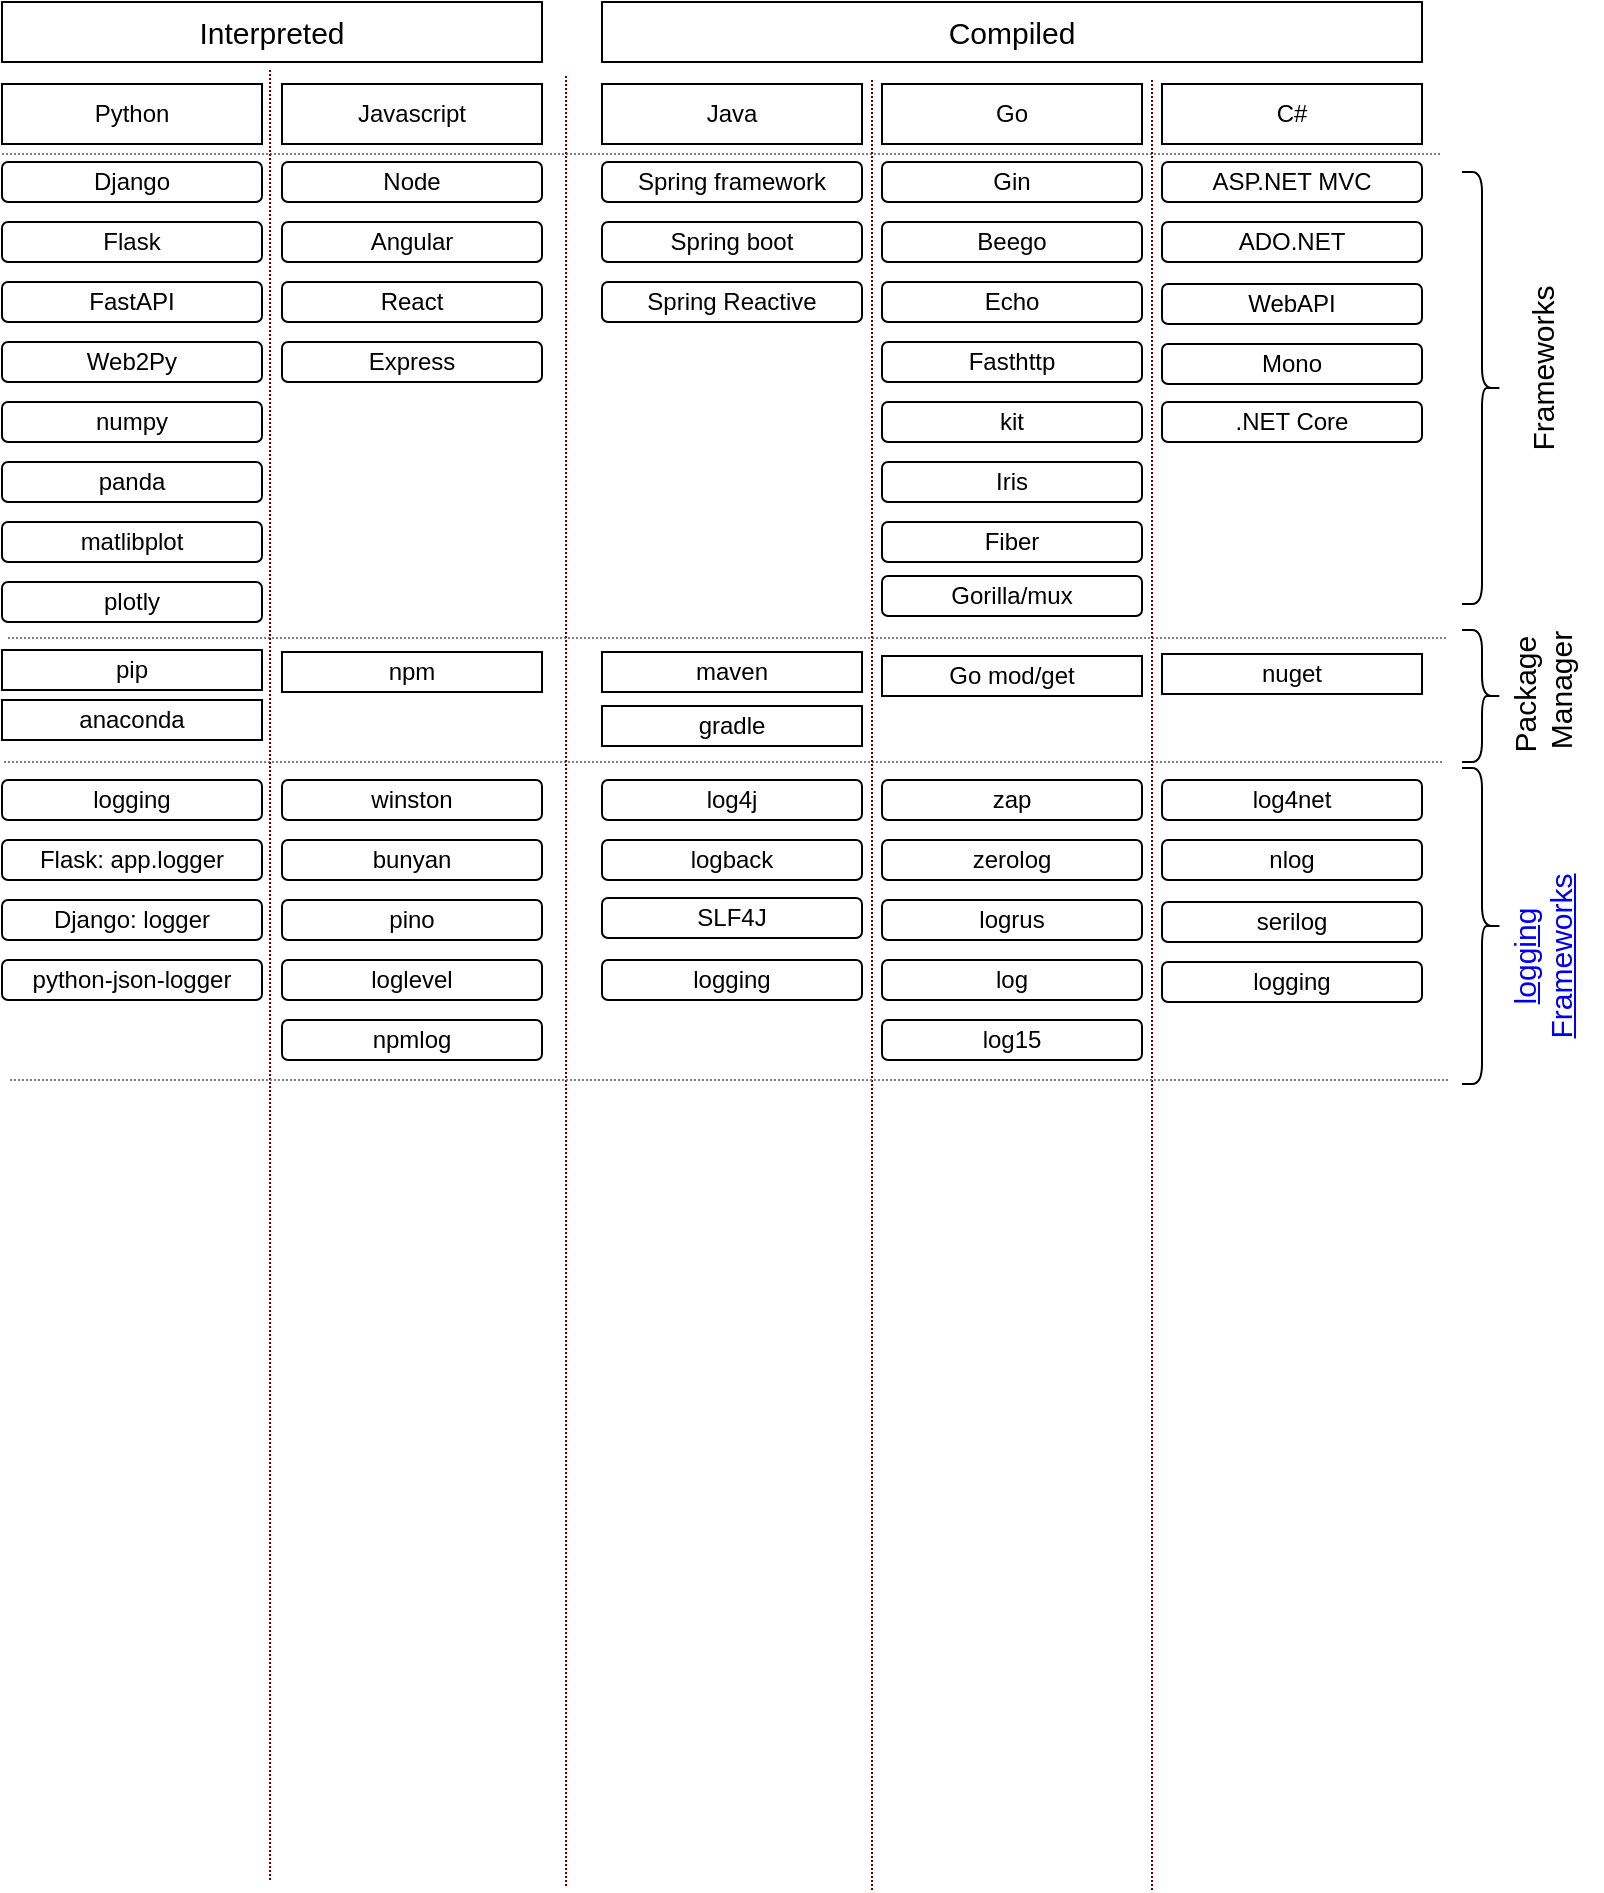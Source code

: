 <mxfile version="20.2.0" type="github">
  <diagram id="PMNg3hbKL_q1zjl2Hwt8" name="Page-1">
    <mxGraphModel dx="1186" dy="715" grid="0" gridSize="10" guides="0" tooltips="1" connect="1" arrows="1" fold="1" page="1" pageScale="1" pageWidth="850" pageHeight="1100" math="0" shadow="0">
      <root>
        <mxCell id="0" />
        <mxCell id="1" parent="0" />
        <mxCell id="mClqCRjwD7gjwosum-yE-2" value="C#" style="rounded=0;whiteSpace=wrap;html=1;" vertex="1" parent="1">
          <mxGeometry x="620" y="171" width="130" height="30" as="geometry" />
        </mxCell>
        <mxCell id="mClqCRjwD7gjwosum-yE-3" value="Python" style="rounded=0;whiteSpace=wrap;html=1;" vertex="1" parent="1">
          <mxGeometry x="40" y="171" width="130" height="30" as="geometry" />
        </mxCell>
        <mxCell id="mClqCRjwD7gjwosum-yE-4" value="Go" style="rounded=0;whiteSpace=wrap;html=1;" vertex="1" parent="1">
          <mxGeometry x="480" y="171" width="130" height="30" as="geometry" />
        </mxCell>
        <mxCell id="mClqCRjwD7gjwosum-yE-5" value="Javascript" style="rounded=0;whiteSpace=wrap;html=1;" vertex="1" parent="1">
          <mxGeometry x="180" y="171" width="130" height="30" as="geometry" />
        </mxCell>
        <mxCell id="mClqCRjwD7gjwosum-yE-7" value="Interpreted" style="rounded=0;whiteSpace=wrap;html=1;fontFamily=Helvetica;fontSize=15;" vertex="1" parent="1">
          <mxGeometry x="40" y="130" width="270" height="30" as="geometry" />
        </mxCell>
        <mxCell id="mClqCRjwD7gjwosum-yE-8" value="Java" style="rounded=0;whiteSpace=wrap;html=1;" vertex="1" parent="1">
          <mxGeometry x="340" y="171" width="130" height="30" as="geometry" />
        </mxCell>
        <mxCell id="mClqCRjwD7gjwosum-yE-10" value="Compiled" style="rounded=0;whiteSpace=wrap;html=1;fontFamily=Helvetica;fontSize=15;" vertex="1" parent="1">
          <mxGeometry x="340" y="130" width="410" height="30" as="geometry" />
        </mxCell>
        <mxCell id="mClqCRjwD7gjwosum-yE-14" value="Node" style="rounded=1;whiteSpace=wrap;html=1;fontFamily=Helvetica;fontSize=12;" vertex="1" parent="1">
          <mxGeometry x="180" y="210" width="130" height="20" as="geometry" />
        </mxCell>
        <mxCell id="mClqCRjwD7gjwosum-yE-15" value="Angular" style="rounded=1;whiteSpace=wrap;html=1;fontFamily=Helvetica;fontSize=12;" vertex="1" parent="1">
          <mxGeometry x="180" y="240" width="130" height="20" as="geometry" />
        </mxCell>
        <mxCell id="mClqCRjwD7gjwosum-yE-16" value="React" style="rounded=1;whiteSpace=wrap;html=1;fontFamily=Helvetica;fontSize=12;" vertex="1" parent="1">
          <mxGeometry x="180" y="270" width="130" height="20" as="geometry" />
        </mxCell>
        <mxCell id="mClqCRjwD7gjwosum-yE-17" value="Django" style="rounded=1;whiteSpace=wrap;html=1;fontFamily=Helvetica;fontSize=12;" vertex="1" parent="1">
          <mxGeometry x="40" y="210" width="130" height="20" as="geometry" />
        </mxCell>
        <mxCell id="mClqCRjwD7gjwosum-yE-18" value="Flask" style="rounded=1;whiteSpace=wrap;html=1;fontFamily=Helvetica;fontSize=12;" vertex="1" parent="1">
          <mxGeometry x="40" y="240" width="130" height="20" as="geometry" />
        </mxCell>
        <mxCell id="mClqCRjwD7gjwosum-yE-19" value="FastAPI" style="rounded=1;whiteSpace=wrap;html=1;fontFamily=Helvetica;fontSize=12;" vertex="1" parent="1">
          <mxGeometry x="40" y="270" width="130" height="20" as="geometry" />
        </mxCell>
        <mxCell id="mClqCRjwD7gjwosum-yE-20" value="Spring framework" style="rounded=1;whiteSpace=wrap;html=1;fontFamily=Helvetica;fontSize=12;" vertex="1" parent="1">
          <mxGeometry x="340" y="210" width="130" height="20" as="geometry" />
        </mxCell>
        <mxCell id="mClqCRjwD7gjwosum-yE-21" value="Spring boot" style="rounded=1;whiteSpace=wrap;html=1;fontFamily=Helvetica;fontSize=12;" vertex="1" parent="1">
          <mxGeometry x="340" y="240" width="130" height="20" as="geometry" />
        </mxCell>
        <mxCell id="mClqCRjwD7gjwosum-yE-22" value="Spring Reactive" style="rounded=1;whiteSpace=wrap;html=1;fontFamily=Helvetica;fontSize=12;" vertex="1" parent="1">
          <mxGeometry x="340" y="270" width="130" height="20" as="geometry" />
        </mxCell>
        <mxCell id="mClqCRjwD7gjwosum-yE-25" value="Gin" style="rounded=1;whiteSpace=wrap;html=1;fontFamily=Helvetica;fontSize=12;" vertex="1" parent="1">
          <mxGeometry x="480" y="210" width="130" height="20" as="geometry" />
        </mxCell>
        <mxCell id="mClqCRjwD7gjwosum-yE-26" value="Beego" style="rounded=1;whiteSpace=wrap;html=1;fontFamily=Helvetica;fontSize=12;" vertex="1" parent="1">
          <mxGeometry x="480" y="240" width="130" height="20" as="geometry" />
        </mxCell>
        <mxCell id="mClqCRjwD7gjwosum-yE-27" value="Echo" style="rounded=1;whiteSpace=wrap;html=1;fontFamily=Helvetica;fontSize=12;" vertex="1" parent="1">
          <mxGeometry x="480" y="270" width="130" height="20" as="geometry" />
        </mxCell>
        <mxCell id="mClqCRjwD7gjwosum-yE-28" value="Express" style="rounded=1;whiteSpace=wrap;html=1;fontFamily=Helvetica;fontSize=12;" vertex="1" parent="1">
          <mxGeometry x="180" y="300" width="130" height="20" as="geometry" />
        </mxCell>
        <mxCell id="mClqCRjwD7gjwosum-yE-29" value="Fasthttp" style="rounded=1;whiteSpace=wrap;html=1;fontFamily=Helvetica;fontSize=12;" vertex="1" parent="1">
          <mxGeometry x="480" y="300" width="130" height="20" as="geometry" />
        </mxCell>
        <mxCell id="mClqCRjwD7gjwosum-yE-30" value="kit" style="rounded=1;whiteSpace=wrap;html=1;fontFamily=Helvetica;fontSize=12;" vertex="1" parent="1">
          <mxGeometry x="480" y="330" width="130" height="20" as="geometry" />
        </mxCell>
        <mxCell id="mClqCRjwD7gjwosum-yE-31" value="Iris" style="rounded=1;whiteSpace=wrap;html=1;fontFamily=Helvetica;fontSize=12;" vertex="1" parent="1">
          <mxGeometry x="480" y="360" width="130" height="20" as="geometry" />
        </mxCell>
        <mxCell id="mClqCRjwD7gjwosum-yE-32" value="Fiber" style="rounded=1;whiteSpace=wrap;html=1;fontFamily=Helvetica;fontSize=12;" vertex="1" parent="1">
          <mxGeometry x="480" y="390" width="130" height="20" as="geometry" />
        </mxCell>
        <mxCell id="mClqCRjwD7gjwosum-yE-33" value="Web2Py" style="rounded=1;whiteSpace=wrap;html=1;fontFamily=Helvetica;fontSize=12;" vertex="1" parent="1">
          <mxGeometry x="40" y="300" width="130" height="20" as="geometry" />
        </mxCell>
        <mxCell id="mClqCRjwD7gjwosum-yE-34" value="numpy" style="rounded=1;whiteSpace=wrap;html=1;fontFamily=Helvetica;fontSize=12;" vertex="1" parent="1">
          <mxGeometry x="40" y="330" width="130" height="20" as="geometry" />
        </mxCell>
        <mxCell id="mClqCRjwD7gjwosum-yE-35" value="panda" style="rounded=1;whiteSpace=wrap;html=1;fontFamily=Helvetica;fontSize=12;" vertex="1" parent="1">
          <mxGeometry x="40" y="360" width="130" height="20" as="geometry" />
        </mxCell>
        <mxCell id="mClqCRjwD7gjwosum-yE-36" value="matlibplot" style="rounded=1;whiteSpace=wrap;html=1;fontFamily=Helvetica;fontSize=12;" vertex="1" parent="1">
          <mxGeometry x="40" y="390" width="130" height="20" as="geometry" />
        </mxCell>
        <mxCell id="mClqCRjwD7gjwosum-yE-37" value="plotly" style="rounded=1;whiteSpace=wrap;html=1;fontFamily=Helvetica;fontSize=12;" vertex="1" parent="1">
          <mxGeometry x="40" y="420" width="130" height="20" as="geometry" />
        </mxCell>
        <mxCell id="mClqCRjwD7gjwosum-yE-38" value="" style="shape=curlyBracket;whiteSpace=wrap;html=1;rounded=1;flipH=1;fontFamily=Helvetica;fontSize=15;" vertex="1" parent="1">
          <mxGeometry x="770" y="215" width="20" height="216" as="geometry" />
        </mxCell>
        <mxCell id="mClqCRjwD7gjwosum-yE-39" value="Frameworks" style="text;html=1;strokeColor=none;fillColor=none;align=center;verticalAlign=middle;whiteSpace=wrap;rounded=0;fontFamily=Helvetica;fontSize=15;horizontal=0;" vertex="1" parent="1">
          <mxGeometry x="780" y="298" width="60" height="30" as="geometry" />
        </mxCell>
        <mxCell id="mClqCRjwD7gjwosum-yE-40" value="ASP.NET MVC" style="rounded=1;whiteSpace=wrap;html=1;fontFamily=Helvetica;fontSize=12;" vertex="1" parent="1">
          <mxGeometry x="620" y="210" width="130" height="20" as="geometry" />
        </mxCell>
        <mxCell id="mClqCRjwD7gjwosum-yE-41" value="ADO.NET" style="rounded=1;whiteSpace=wrap;html=1;fontFamily=Helvetica;fontSize=12;" vertex="1" parent="1">
          <mxGeometry x="620" y="240" width="130" height="20" as="geometry" />
        </mxCell>
        <mxCell id="mClqCRjwD7gjwosum-yE-42" value="WebAPI" style="rounded=1;whiteSpace=wrap;html=1;fontFamily=Helvetica;fontSize=12;" vertex="1" parent="1">
          <mxGeometry x="620" y="271" width="130" height="20" as="geometry" />
        </mxCell>
        <mxCell id="mClqCRjwD7gjwosum-yE-43" value="Mono" style="rounded=1;whiteSpace=wrap;html=1;fontFamily=Helvetica;fontSize=12;" vertex="1" parent="1">
          <mxGeometry x="620" y="301" width="130" height="20" as="geometry" />
        </mxCell>
        <mxCell id="mClqCRjwD7gjwosum-yE-44" value=".NET Core" style="rounded=1;whiteSpace=wrap;html=1;fontFamily=Helvetica;fontSize=12;" vertex="1" parent="1">
          <mxGeometry x="620" y="330" width="130" height="20" as="geometry" />
        </mxCell>
        <mxCell id="mClqCRjwD7gjwosum-yE-45" value="Gorilla/mux" style="rounded=1;whiteSpace=wrap;html=1;fontFamily=Helvetica;fontSize=12;" vertex="1" parent="1">
          <mxGeometry x="480" y="417" width="130" height="20" as="geometry" />
        </mxCell>
        <mxCell id="mClqCRjwD7gjwosum-yE-47" value="pip" style="rounded=0;whiteSpace=wrap;html=1;" vertex="1" parent="1">
          <mxGeometry x="40" y="454" width="130" height="20" as="geometry" />
        </mxCell>
        <mxCell id="mClqCRjwD7gjwosum-yE-48" value="npm" style="rounded=0;whiteSpace=wrap;html=1;" vertex="1" parent="1">
          <mxGeometry x="180" y="455" width="130" height="20" as="geometry" />
        </mxCell>
        <mxCell id="mClqCRjwD7gjwosum-yE-49" value="maven" style="rounded=0;whiteSpace=wrap;html=1;" vertex="1" parent="1">
          <mxGeometry x="340" y="455" width="130" height="20" as="geometry" />
        </mxCell>
        <mxCell id="mClqCRjwD7gjwosum-yE-50" value="gradle" style="rounded=0;whiteSpace=wrap;html=1;" vertex="1" parent="1">
          <mxGeometry x="340" y="482" width="130" height="20" as="geometry" />
        </mxCell>
        <mxCell id="mClqCRjwD7gjwosum-yE-51" value="Go mod/get" style="rounded=0;whiteSpace=wrap;html=1;" vertex="1" parent="1">
          <mxGeometry x="480" y="457" width="130" height="20" as="geometry" />
        </mxCell>
        <mxCell id="mClqCRjwD7gjwosum-yE-52" value="nuget" style="rounded=0;whiteSpace=wrap;html=1;" vertex="1" parent="1">
          <mxGeometry x="620" y="456" width="130" height="20" as="geometry" />
        </mxCell>
        <mxCell id="mClqCRjwD7gjwosum-yE-53" value="" style="shape=curlyBracket;whiteSpace=wrap;html=1;rounded=1;flipH=1;fontFamily=Helvetica;fontSize=12;" vertex="1" parent="1">
          <mxGeometry x="770" y="444" width="20" height="66" as="geometry" />
        </mxCell>
        <mxCell id="mClqCRjwD7gjwosum-yE-55" value="Package&amp;nbsp;&lt;br&gt;Manager" style="text;html=1;strokeColor=none;fillColor=none;align=center;verticalAlign=middle;whiteSpace=wrap;rounded=0;fontFamily=Helvetica;fontSize=15;horizontal=0;" vertex="1" parent="1">
          <mxGeometry x="780" y="459" width="60" height="30" as="geometry" />
        </mxCell>
        <mxCell id="mClqCRjwD7gjwosum-yE-57" value="winston" style="rounded=1;whiteSpace=wrap;html=1;fontFamily=Helvetica;fontSize=12;" vertex="1" parent="1">
          <mxGeometry x="180" y="519" width="130" height="20" as="geometry" />
        </mxCell>
        <mxCell id="mClqCRjwD7gjwosum-yE-58" value="bunyan" style="rounded=1;whiteSpace=wrap;html=1;fontFamily=Helvetica;fontSize=12;" vertex="1" parent="1">
          <mxGeometry x="180" y="549" width="130" height="20" as="geometry" />
        </mxCell>
        <mxCell id="mClqCRjwD7gjwosum-yE-59" value="pino" style="rounded=1;whiteSpace=wrap;html=1;fontFamily=Helvetica;fontSize=12;" vertex="1" parent="1">
          <mxGeometry x="180" y="579" width="130" height="20" as="geometry" />
        </mxCell>
        <mxCell id="mClqCRjwD7gjwosum-yE-60" value="logging" style="rounded=1;whiteSpace=wrap;html=1;fontFamily=Helvetica;fontSize=12;" vertex="1" parent="1">
          <mxGeometry x="40" y="519" width="130" height="20" as="geometry" />
        </mxCell>
        <mxCell id="mClqCRjwD7gjwosum-yE-61" value="Flask: app.logger" style="rounded=1;whiteSpace=wrap;html=1;fontFamily=Helvetica;fontSize=12;" vertex="1" parent="1">
          <mxGeometry x="40" y="549" width="130" height="20" as="geometry" />
        </mxCell>
        <mxCell id="mClqCRjwD7gjwosum-yE-62" value="Django: logger" style="rounded=1;whiteSpace=wrap;html=1;fontFamily=Helvetica;fontSize=12;" vertex="1" parent="1">
          <mxGeometry x="40" y="579" width="130" height="20" as="geometry" />
        </mxCell>
        <mxCell id="mClqCRjwD7gjwosum-yE-63" value="log4j" style="rounded=1;whiteSpace=wrap;html=1;fontFamily=Helvetica;fontSize=12;" vertex="1" parent="1">
          <mxGeometry x="340" y="519" width="130" height="20" as="geometry" />
        </mxCell>
        <mxCell id="mClqCRjwD7gjwosum-yE-64" value="logback" style="rounded=1;whiteSpace=wrap;html=1;fontFamily=Helvetica;fontSize=12;" vertex="1" parent="1">
          <mxGeometry x="340" y="549" width="130" height="20" as="geometry" />
        </mxCell>
        <mxCell id="mClqCRjwD7gjwosum-yE-66" value="zap" style="rounded=1;whiteSpace=wrap;html=1;fontFamily=Helvetica;fontSize=12;" vertex="1" parent="1">
          <mxGeometry x="480" y="519" width="130" height="20" as="geometry" />
        </mxCell>
        <mxCell id="mClqCRjwD7gjwosum-yE-67" value="zerolog" style="rounded=1;whiteSpace=wrap;html=1;fontFamily=Helvetica;fontSize=12;" vertex="1" parent="1">
          <mxGeometry x="480" y="549" width="130" height="20" as="geometry" />
        </mxCell>
        <mxCell id="mClqCRjwD7gjwosum-yE-68" value="logrus" style="rounded=1;whiteSpace=wrap;html=1;fontFamily=Helvetica;fontSize=12;" vertex="1" parent="1">
          <mxGeometry x="480" y="579" width="130" height="20" as="geometry" />
        </mxCell>
        <mxCell id="mClqCRjwD7gjwosum-yE-69" value="loglevel" style="rounded=1;whiteSpace=wrap;html=1;fontFamily=Helvetica;fontSize=12;" vertex="1" parent="1">
          <mxGeometry x="180" y="609" width="130" height="20" as="geometry" />
        </mxCell>
        <mxCell id="mClqCRjwD7gjwosum-yE-70" value="log" style="rounded=1;whiteSpace=wrap;html=1;fontFamily=Helvetica;fontSize=12;" vertex="1" parent="1">
          <mxGeometry x="480" y="609" width="130" height="20" as="geometry" />
        </mxCell>
        <mxCell id="mClqCRjwD7gjwosum-yE-71" value="log15" style="rounded=1;whiteSpace=wrap;html=1;fontFamily=Helvetica;fontSize=12;" vertex="1" parent="1">
          <mxGeometry x="480" y="639" width="130" height="20" as="geometry" />
        </mxCell>
        <mxCell id="mClqCRjwD7gjwosum-yE-74" value="python-json-logger" style="rounded=1;whiteSpace=wrap;html=1;fontFamily=Helvetica;fontSize=12;" vertex="1" parent="1">
          <mxGeometry x="40" y="609" width="130" height="20" as="geometry" />
        </mxCell>
        <mxCell id="mClqCRjwD7gjwosum-yE-79" value="" style="shape=curlyBracket;whiteSpace=wrap;html=1;rounded=1;flipH=1;fontFamily=Helvetica;fontSize=15;" vertex="1" parent="1">
          <mxGeometry x="770" y="513" width="20" height="158" as="geometry" />
        </mxCell>
        <mxCell id="mClqCRjwD7gjwosum-yE-80" value="&lt;a href=&quot;https://www.loggly.com/ultimate-guide/python-logging-libraries-frameworks/&quot;&gt;logging&lt;br&gt;Frameworks&lt;/a&gt;" style="text;html=1;strokeColor=none;fillColor=none;align=center;verticalAlign=middle;whiteSpace=wrap;rounded=0;fontFamily=Helvetica;fontSize=15;horizontal=0;" vertex="1" parent="1">
          <mxGeometry x="780" y="592" width="60" height="30" as="geometry" />
        </mxCell>
        <mxCell id="mClqCRjwD7gjwosum-yE-81" value="log4net" style="rounded=1;whiteSpace=wrap;html=1;fontFamily=Helvetica;fontSize=12;" vertex="1" parent="1">
          <mxGeometry x="620" y="519" width="130" height="20" as="geometry" />
        </mxCell>
        <mxCell id="mClqCRjwD7gjwosum-yE-82" value="nlog" style="rounded=1;whiteSpace=wrap;html=1;fontFamily=Helvetica;fontSize=12;" vertex="1" parent="1">
          <mxGeometry x="620" y="549" width="130" height="20" as="geometry" />
        </mxCell>
        <mxCell id="mClqCRjwD7gjwosum-yE-83" value="serilog" style="rounded=1;whiteSpace=wrap;html=1;fontFamily=Helvetica;fontSize=12;" vertex="1" parent="1">
          <mxGeometry x="620" y="580" width="130" height="20" as="geometry" />
        </mxCell>
        <mxCell id="mClqCRjwD7gjwosum-yE-84" value="logging" style="rounded=1;whiteSpace=wrap;html=1;fontFamily=Helvetica;fontSize=12;" vertex="1" parent="1">
          <mxGeometry x="620" y="610" width="130" height="20" as="geometry" />
        </mxCell>
        <mxCell id="mClqCRjwD7gjwosum-yE-87" value="npmlog" style="rounded=1;whiteSpace=wrap;html=1;fontFamily=Helvetica;fontSize=12;" vertex="1" parent="1">
          <mxGeometry x="180" y="639" width="130" height="20" as="geometry" />
        </mxCell>
        <mxCell id="mClqCRjwD7gjwosum-yE-88" value="anaconda" style="rounded=0;whiteSpace=wrap;html=1;" vertex="1" parent="1">
          <mxGeometry x="40" y="479" width="130" height="20" as="geometry" />
        </mxCell>
        <mxCell id="mClqCRjwD7gjwosum-yE-89" value="SLF4J" style="rounded=1;whiteSpace=wrap;html=1;fontFamily=Helvetica;fontSize=12;" vertex="1" parent="1">
          <mxGeometry x="340" y="578" width="130" height="20" as="geometry" />
        </mxCell>
        <mxCell id="mClqCRjwD7gjwosum-yE-90" value="logging" style="rounded=1;whiteSpace=wrap;html=1;fontFamily=Helvetica;fontSize=12;" vertex="1" parent="1">
          <mxGeometry x="340" y="609" width="130" height="20" as="geometry" />
        </mxCell>
        <mxCell id="mClqCRjwD7gjwosum-yE-91" value="" style="line;strokeWidth=1;html=1;perimeter=backbonePerimeter;points=[];outlineConnect=0;fontFamily=Helvetica;fontSize=12;dashed=1;dashPattern=1 1;strokeColor=#808080;" vertex="1" parent="1">
          <mxGeometry x="43" y="443" width="719" height="10" as="geometry" />
        </mxCell>
        <mxCell id="mClqCRjwD7gjwosum-yE-93" value="" style="line;strokeWidth=1;html=1;perimeter=backbonePerimeter;points=[];outlineConnect=0;fontFamily=Helvetica;fontSize=12;dashed=1;dashPattern=1 1;strokeColor=#808080;" vertex="1" parent="1">
          <mxGeometry x="40" y="201" width="719" height="10" as="geometry" />
        </mxCell>
        <mxCell id="mClqCRjwD7gjwosum-yE-94" value="" style="line;strokeWidth=1;html=1;perimeter=backbonePerimeter;points=[];outlineConnect=0;fontFamily=Helvetica;fontSize=12;dashed=1;dashPattern=1 1;strokeColor=#808080;" vertex="1" parent="1">
          <mxGeometry x="41" y="505" width="719" height="10" as="geometry" />
        </mxCell>
        <mxCell id="mClqCRjwD7gjwosum-yE-95" value="" style="line;strokeWidth=1;direction=south;html=1;perimeter=backbonePerimeter;points=[];outlineConnect=0;dashed=1;dashPattern=1 1;fontFamily=Helvetica;fontSize=12;strokeColor=#660000;" vertex="1" parent="1">
          <mxGeometry x="169" y="164" width="10" height="905" as="geometry" />
        </mxCell>
        <mxCell id="mClqCRjwD7gjwosum-yE-96" value="" style="line;strokeWidth=1;direction=south;html=1;perimeter=backbonePerimeter;points=[];outlineConnect=0;dashed=1;dashPattern=1 1;fontFamily=Helvetica;fontSize=12;strokeColor=#660000;" vertex="1" parent="1">
          <mxGeometry x="317" y="167" width="10" height="905" as="geometry" />
        </mxCell>
        <mxCell id="mClqCRjwD7gjwosum-yE-97" value="" style="line;strokeWidth=1;direction=south;html=1;perimeter=backbonePerimeter;points=[];outlineConnect=0;dashed=1;dashPattern=1 1;fontFamily=Helvetica;fontSize=12;strokeColor=#660000;" vertex="1" parent="1">
          <mxGeometry x="470" y="169" width="10" height="905" as="geometry" />
        </mxCell>
        <mxCell id="mClqCRjwD7gjwosum-yE-98" value="" style="line;strokeWidth=1;direction=south;html=1;perimeter=backbonePerimeter;points=[];outlineConnect=0;dashed=1;dashPattern=1 1;fontFamily=Helvetica;fontSize=12;strokeColor=#660000;" vertex="1" parent="1">
          <mxGeometry x="610" y="169" width="10" height="905" as="geometry" />
        </mxCell>
        <mxCell id="mClqCRjwD7gjwosum-yE-99" value="" style="line;strokeWidth=1;html=1;perimeter=backbonePerimeter;points=[];outlineConnect=0;fontFamily=Helvetica;fontSize=12;dashed=1;dashPattern=1 1;strokeColor=#808080;" vertex="1" parent="1">
          <mxGeometry x="44" y="664" width="719" height="10" as="geometry" />
        </mxCell>
      </root>
    </mxGraphModel>
  </diagram>
</mxfile>
